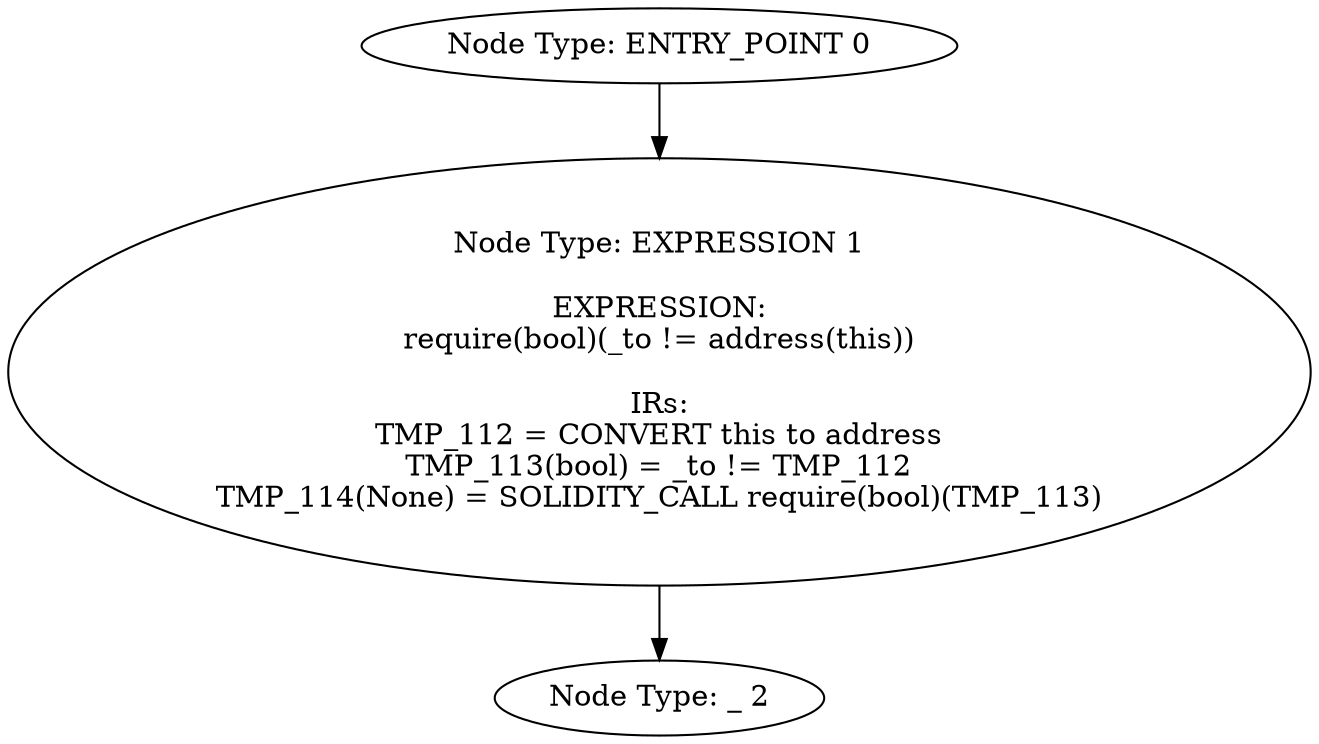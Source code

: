 digraph{
0[label="Node Type: ENTRY_POINT 0
"];
0->1;
1[label="Node Type: EXPRESSION 1

EXPRESSION:
require(bool)(_to != address(this))

IRs:
TMP_112 = CONVERT this to address
TMP_113(bool) = _to != TMP_112
TMP_114(None) = SOLIDITY_CALL require(bool)(TMP_113)"];
1->2;
2[label="Node Type: _ 2
"];
}
